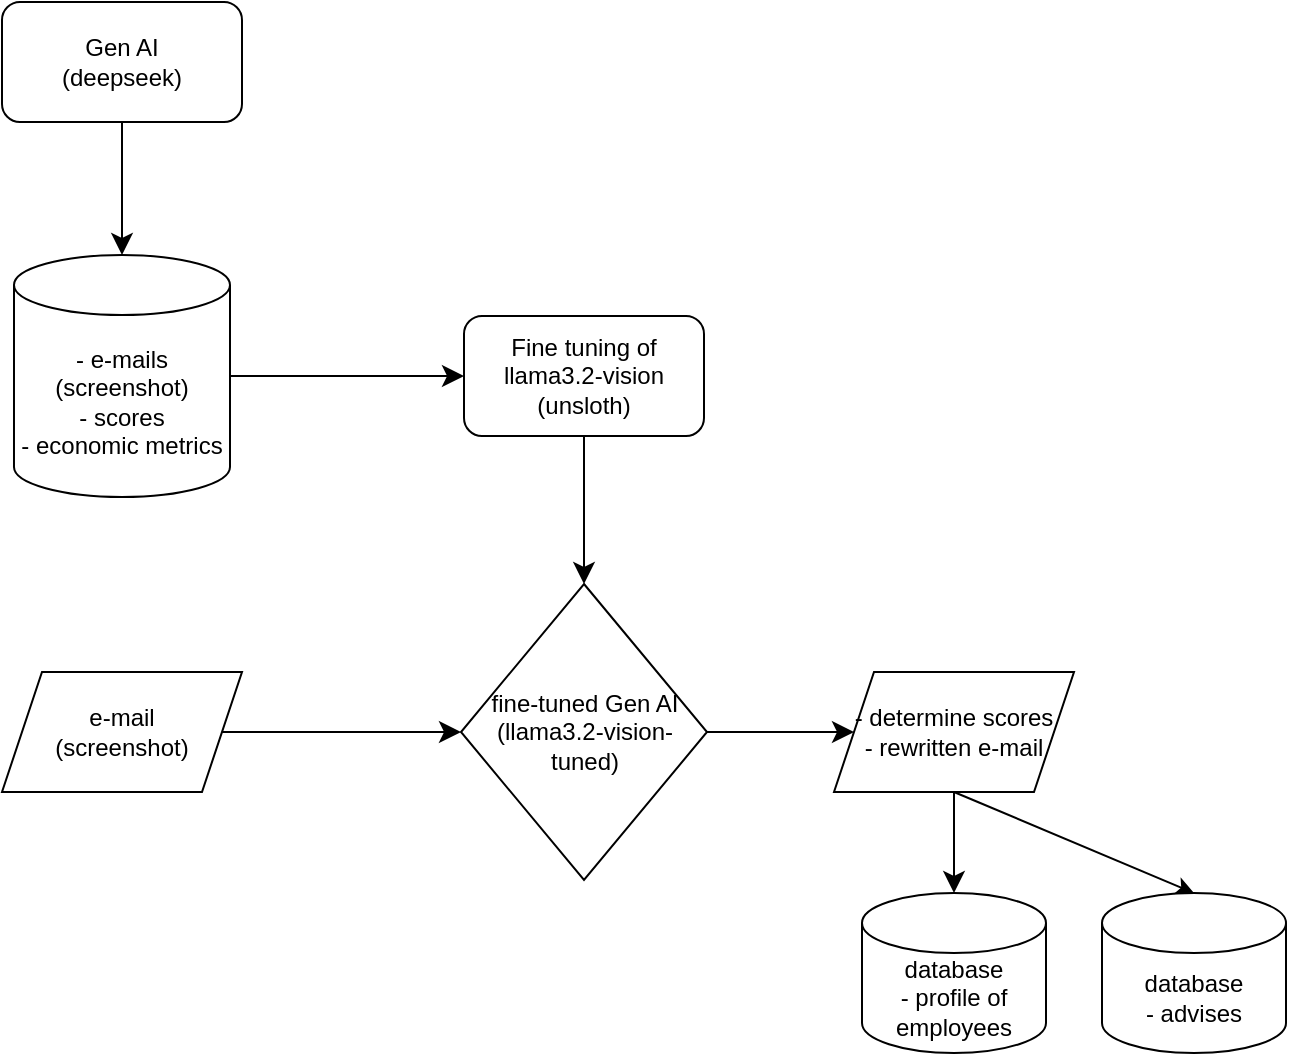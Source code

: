 <mxfile version="26.0.8">
  <diagram name="Page-1" id="RtRngrq_hrWKcLprzbNU">
    <mxGraphModel dx="1113" dy="1198" grid="0" gridSize="10" guides="1" tooltips="1" connect="1" arrows="1" fold="1" page="0" pageScale="1" pageWidth="827" pageHeight="1169" math="0" shadow="0">
      <root>
        <mxCell id="0" />
        <mxCell id="1" parent="0" />
        <mxCell id="9J4D-qT0mqadyTqyVRT--1" value="Gen AI&lt;br&gt;(deepseek)" style="rounded=1;whiteSpace=wrap;html=1;" parent="1" vertex="1">
          <mxGeometry x="-46" y="-135" width="120" height="60" as="geometry" />
        </mxCell>
        <mxCell id="9J4D-qT0mqadyTqyVRT--2" value="Fine tuning of llama3.2-vision&lt;br&gt;(unsloth)" style="rounded=1;whiteSpace=wrap;html=1;" parent="1" vertex="1">
          <mxGeometry x="185" y="22" width="120" height="60" as="geometry" />
        </mxCell>
        <mxCell id="9J4D-qT0mqadyTqyVRT--5" value="&lt;div&gt;fine-tuned Gen AI&lt;/div&gt;(llama3.2-vision-tuned)" style="rhombus;whiteSpace=wrap;html=1;" parent="1" vertex="1">
          <mxGeometry x="183.5" y="156" width="123" height="148" as="geometry" />
        </mxCell>
        <mxCell id="9J4D-qT0mqadyTqyVRT--6" value="&lt;div&gt;- e-mails&lt;/div&gt;&lt;div&gt;(screenshot)&lt;/div&gt;&lt;div&gt;- scores&lt;/div&gt;&lt;div&gt;- economic metrics&lt;/div&gt;" style="shape=cylinder3;whiteSpace=wrap;html=1;boundedLbl=1;backgroundOutline=1;size=15;" parent="1" vertex="1">
          <mxGeometry x="-40" y="-8.5" width="108" height="121" as="geometry" />
        </mxCell>
        <mxCell id="9J4D-qT0mqadyTqyVRT--7" value="" style="endArrow=classic;html=1;rounded=0;fontSize=12;startSize=8;endSize=8;curved=1;exitX=0.5;exitY=1;exitDx=0;exitDy=0;" parent="1" source="9J4D-qT0mqadyTqyVRT--1" target="9J4D-qT0mqadyTqyVRT--6" edge="1">
          <mxGeometry width="50" height="50" relative="1" as="geometry">
            <mxPoint x="175" y="225" as="sourcePoint" />
            <mxPoint x="225" y="175" as="targetPoint" />
          </mxGeometry>
        </mxCell>
        <mxCell id="9J4D-qT0mqadyTqyVRT--8" value="" style="endArrow=classic;html=1;rounded=0;fontSize=12;startSize=8;endSize=8;curved=1;exitX=1;exitY=0.5;exitDx=0;exitDy=0;exitPerimeter=0;entryX=0;entryY=0.5;entryDx=0;entryDy=0;" parent="1" source="9J4D-qT0mqadyTqyVRT--6" target="9J4D-qT0mqadyTqyVRT--2" edge="1">
          <mxGeometry width="50" height="50" relative="1" as="geometry">
            <mxPoint x="175" y="225" as="sourcePoint" />
            <mxPoint x="225" y="175" as="targetPoint" />
          </mxGeometry>
        </mxCell>
        <mxCell id="9J4D-qT0mqadyTqyVRT--9" value="" style="endArrow=classic;html=1;rounded=0;fontSize=12;startSize=8;endSize=8;curved=1;exitX=0.5;exitY=1;exitDx=0;exitDy=0;entryX=0.5;entryY=0;entryDx=0;entryDy=0;" parent="1" source="9J4D-qT0mqadyTqyVRT--2" target="9J4D-qT0mqadyTqyVRT--5" edge="1">
          <mxGeometry width="50" height="50" relative="1" as="geometry">
            <mxPoint x="175" y="225" as="sourcePoint" />
            <mxPoint x="225" y="175" as="targetPoint" />
          </mxGeometry>
        </mxCell>
        <mxCell id="9J4D-qT0mqadyTqyVRT--10" value="&lt;div&gt;e-mail&lt;/div&gt;&lt;div&gt;(screenshot)&lt;/div&gt;" style="shape=parallelogram;perimeter=parallelogramPerimeter;whiteSpace=wrap;html=1;fixedSize=1;" parent="1" vertex="1">
          <mxGeometry x="-46" y="200" width="120" height="60" as="geometry" />
        </mxCell>
        <mxCell id="9J4D-qT0mqadyTqyVRT--11" value="" style="endArrow=classic;html=1;rounded=0;fontSize=12;startSize=8;endSize=8;curved=1;exitX=1;exitY=0.5;exitDx=0;exitDy=0;entryX=0;entryY=0.5;entryDx=0;entryDy=0;" parent="1" source="9J4D-qT0mqadyTqyVRT--10" target="9J4D-qT0mqadyTqyVRT--5" edge="1">
          <mxGeometry width="50" height="50" relative="1" as="geometry">
            <mxPoint x="175" y="225" as="sourcePoint" />
            <mxPoint x="225" y="175" as="targetPoint" />
          </mxGeometry>
        </mxCell>
        <mxCell id="9J4D-qT0mqadyTqyVRT--12" value="&lt;div&gt;- determine scores&lt;/div&gt;&lt;div&gt;- rewritten e-mail&lt;br&gt;&lt;/div&gt;" style="shape=parallelogram;perimeter=parallelogramPerimeter;whiteSpace=wrap;html=1;fixedSize=1;" parent="1" vertex="1">
          <mxGeometry x="370" y="200" width="120" height="60" as="geometry" />
        </mxCell>
        <mxCell id="9J4D-qT0mqadyTqyVRT--13" value="" style="endArrow=classic;html=1;rounded=0;fontSize=12;startSize=8;endSize=8;curved=1;exitX=1;exitY=0.5;exitDx=0;exitDy=0;entryX=0;entryY=0.5;entryDx=0;entryDy=0;" parent="1" source="9J4D-qT0mqadyTqyVRT--5" target="9J4D-qT0mqadyTqyVRT--12" edge="1">
          <mxGeometry width="50" height="50" relative="1" as="geometry">
            <mxPoint x="174" y="225" as="sourcePoint" />
            <mxPoint x="224" y="175" as="targetPoint" />
          </mxGeometry>
        </mxCell>
        <mxCell id="9J4D-qT0mqadyTqyVRT--14" value="&lt;div&gt;database&lt;/div&gt;&lt;div&gt;- profile of employees&lt;br&gt;&lt;/div&gt;" style="shape=cylinder3;whiteSpace=wrap;html=1;boundedLbl=1;backgroundOutline=1;size=15;" parent="1" vertex="1">
          <mxGeometry x="384" y="310.5" width="92" height="80" as="geometry" />
        </mxCell>
        <mxCell id="9J4D-qT0mqadyTqyVRT--15" value="" style="endArrow=classic;html=1;rounded=0;fontSize=12;startSize=8;endSize=8;curved=1;exitX=0.5;exitY=1;exitDx=0;exitDy=0;entryX=0.5;entryY=0;entryDx=0;entryDy=0;entryPerimeter=0;" parent="1" source="9J4D-qT0mqadyTqyVRT--12" target="9J4D-qT0mqadyTqyVRT--14" edge="1">
          <mxGeometry width="50" height="50" relative="1" as="geometry">
            <mxPoint x="224" y="292.5" as="sourcePoint" />
            <mxPoint x="274" y="242.5" as="targetPoint" />
          </mxGeometry>
        </mxCell>
        <mxCell id="3vPM4BBBJTH9RvybWm-x-1" value="&lt;div&gt;database&lt;/div&gt;&lt;div&gt;- advises&lt;br&gt;&lt;/div&gt;" style="shape=cylinder3;whiteSpace=wrap;html=1;boundedLbl=1;backgroundOutline=1;size=15;" vertex="1" parent="1">
          <mxGeometry x="504" y="310.5" width="92" height="80" as="geometry" />
        </mxCell>
        <mxCell id="3vPM4BBBJTH9RvybWm-x-2" value="" style="endArrow=classic;html=1;rounded=0;exitX=0.5;exitY=1;exitDx=0;exitDy=0;entryX=0.5;entryY=0;entryDx=0;entryDy=0;entryPerimeter=0;" edge="1" parent="1" source="9J4D-qT0mqadyTqyVRT--12" target="3vPM4BBBJTH9RvybWm-x-1">
          <mxGeometry width="50" height="50" relative="1" as="geometry">
            <mxPoint x="245" y="205" as="sourcePoint" />
            <mxPoint x="295" y="155" as="targetPoint" />
          </mxGeometry>
        </mxCell>
      </root>
    </mxGraphModel>
  </diagram>
</mxfile>

